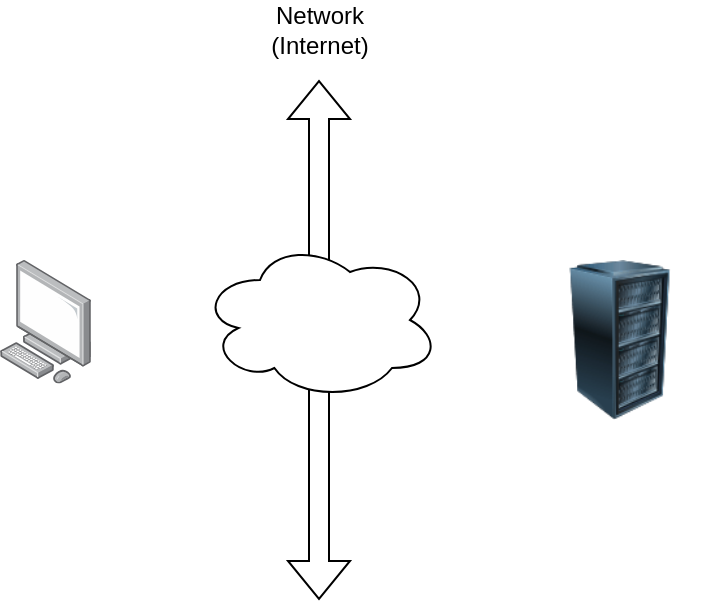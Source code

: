 <mxfile version="22.1.17" type="github">
  <diagram name="Page-1" id="mw0iFyNApeCqdu63zmFg">
    <mxGraphModel dx="954" dy="589" grid="1" gridSize="10" guides="1" tooltips="1" connect="1" arrows="1" fold="1" page="1" pageScale="1" pageWidth="850" pageHeight="1100" math="0" shadow="0">
      <root>
        <mxCell id="0" />
        <mxCell id="1" parent="0" />
        <mxCell id="y2jrvJWFAjoQ-YzlYHfK-2" value="" style="shape=flexArrow;endArrow=classic;startArrow=classic;html=1;rounded=0;" edge="1" parent="1">
          <mxGeometry width="100" height="100" relative="1" as="geometry">
            <mxPoint x="379.5" y="390" as="sourcePoint" />
            <mxPoint x="379.5" y="130" as="targetPoint" />
          </mxGeometry>
        </mxCell>
        <mxCell id="y2jrvJWFAjoQ-YzlYHfK-1" value="" style="ellipse;shape=cloud;whiteSpace=wrap;html=1;" vertex="1" parent="1">
          <mxGeometry x="320" y="210" width="120" height="80" as="geometry" />
        </mxCell>
        <mxCell id="y2jrvJWFAjoQ-YzlYHfK-3" value="&lt;div&gt;Network&lt;/div&gt;&lt;div&gt;(Internet)&lt;br&gt;&lt;/div&gt;" style="text;strokeColor=none;align=center;fillColor=none;html=1;verticalAlign=middle;whiteSpace=wrap;rounded=0;" vertex="1" parent="1">
          <mxGeometry x="350" y="90" width="60" height="30" as="geometry" />
        </mxCell>
        <mxCell id="y2jrvJWFAjoQ-YzlYHfK-4" value="" style="image;points=[];aspect=fixed;html=1;align=center;shadow=0;dashed=0;image=img/lib/allied_telesis/computer_and_terminals/Personal_Computer.svg;" vertex="1" parent="1">
          <mxGeometry x="220" y="220" width="45.6" height="61.8" as="geometry" />
        </mxCell>
        <mxCell id="y2jrvJWFAjoQ-YzlYHfK-5" value="" style="image;html=1;image=img/lib/clip_art/computers/Server_Rack_128x128.png" vertex="1" parent="1">
          <mxGeometry x="490" y="220" width="80" height="80" as="geometry" />
        </mxCell>
      </root>
    </mxGraphModel>
  </diagram>
</mxfile>
